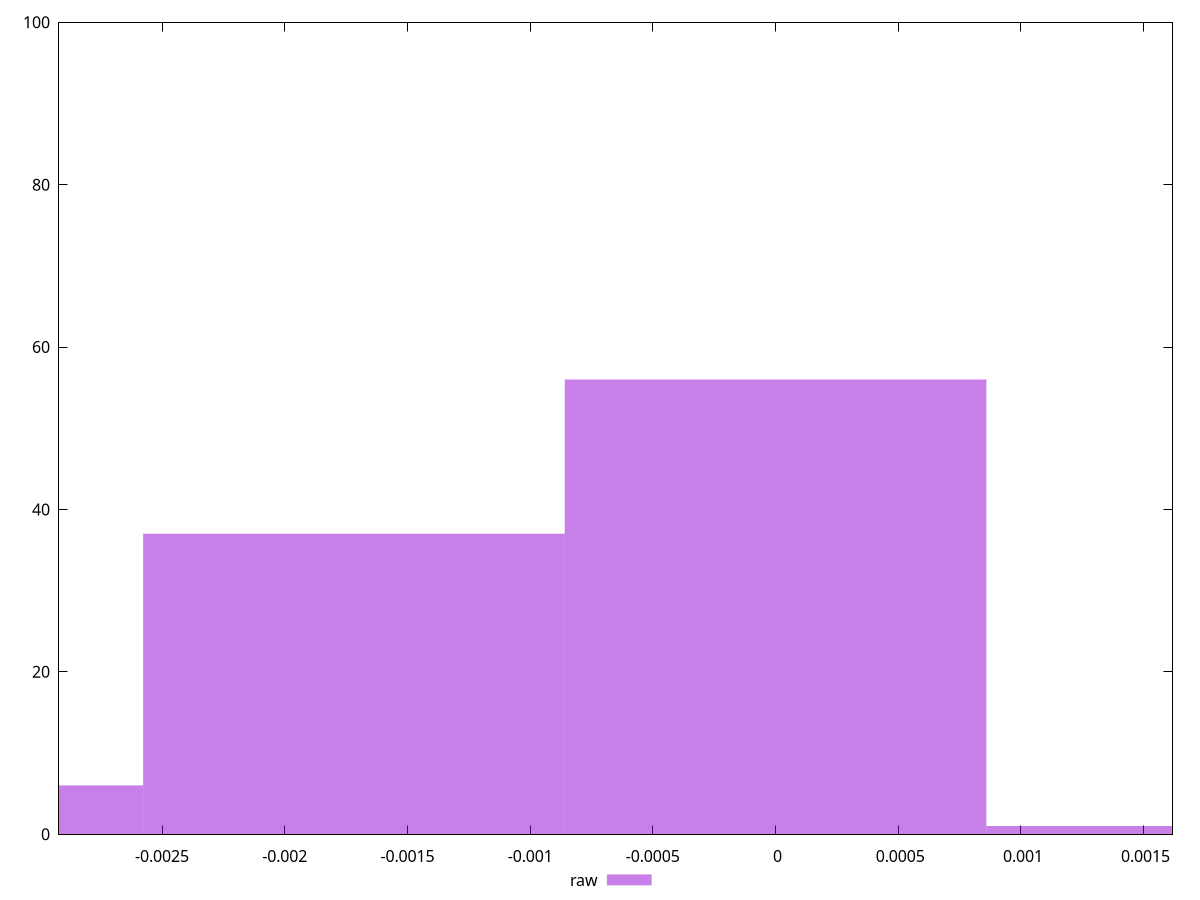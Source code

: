 reset

$raw <<EOF
0 56
-0.0017181550131124294 37
-0.003436310026224859 6
0.0017181550131124294 1
EOF

set key outside below
set boxwidth 0.0017181550131124294
set xrange [-0.002920053734437449:0.0016176667033985111]
set yrange [0:100]
set trange [0:100]
set style fill transparent solid 0.5 noborder
set terminal svg size 640, 490 enhanced background rgb 'white'
set output "report_00008_2021-01-22T20:58:29.167/meta/score-difference/samples/pages+cached/raw/histogram.svg"

plot $raw title "raw" with boxes

reset
